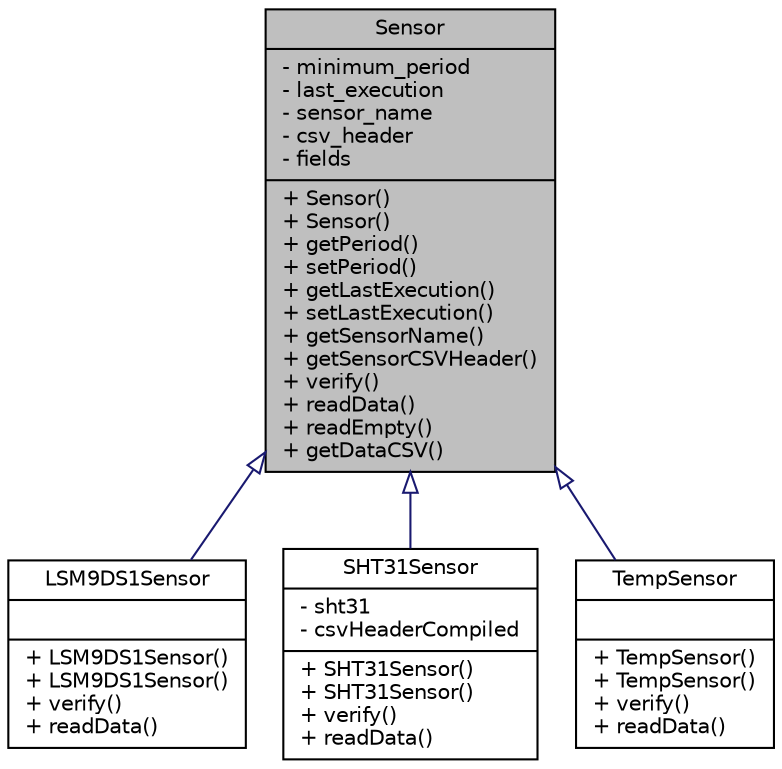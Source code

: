 digraph "Sensor"
{
 // INTERACTIVE_SVG=YES
 // LATEX_PDF_SIZE
  bgcolor="transparent";
  edge [fontname="Helvetica",fontsize="10",labelfontname="Helvetica",labelfontsize="10"];
  node [fontname="Helvetica",fontsize="10",shape=record];
  Node1 [label="{Sensor\n|- minimum_period\l- last_execution\l- sensor_name\l- csv_header\l- fields\l|+ Sensor()\l+ Sensor()\l+ getPeriod()\l+ setPeriod()\l+ getLastExecution()\l+ setLastExecution()\l+ getSensorName()\l+ getSensorCSVHeader()\l+ verify()\l+ readData()\l+ readEmpty()\l+ getDataCSV()\l}",height=0.2,width=0.4,color="black", fillcolor="grey75", style="filled", fontcolor="black",tooltip="Parent class for sensor objects."];
  Node1 -> Node2 [dir="back",color="midnightblue",fontsize="10",style="solid",arrowtail="onormal",fontname="Helvetica"];
  Node2 [label="{LSM9DS1Sensor\n||+ LSM9DS1Sensor()\l+ LSM9DS1Sensor()\l+ verify()\l+ readData()\l}",height=0.2,width=0.4,color="black",URL="$classLSM9DS1Sensor.html",tooltip=" "];
  Node1 -> Node3 [dir="back",color="midnightblue",fontsize="10",style="solid",arrowtail="onormal",fontname="Helvetica"];
  Node3 [label="{SHT31Sensor\n|- sht31\l- csvHeaderCompiled\l|+ SHT31Sensor()\l+ SHT31Sensor()\l+ verify()\l+ readData()\l}",height=0.2,width=0.4,color="black",URL="$classSHT31Sensor.html",tooltip="Interfaces with SHT31 Sensor to collect temperature and humidity data."];
  Node1 -> Node4 [dir="back",color="midnightblue",fontsize="10",style="solid",arrowtail="onormal",fontname="Helvetica"];
  Node4 [label="{TempSensor\n||+ TempSensor()\l+ TempSensor()\l+ verify()\l+ readData()\l}",height=0.2,width=0.4,color="black",URL="$classTempSensor.html",tooltip="Implementation of a Sensor for the onboard temperature sensor."];
}
